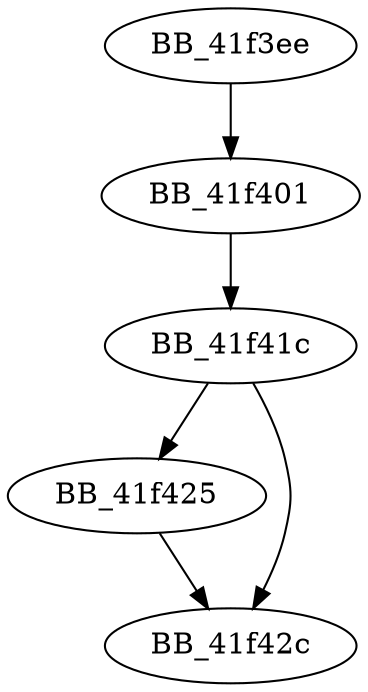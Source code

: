 DiGraph ___crtGetStringTypeA{
BB_41f3ee->BB_41f401
BB_41f401->BB_41f41c
BB_41f41c->BB_41f425
BB_41f41c->BB_41f42c
BB_41f425->BB_41f42c
}
